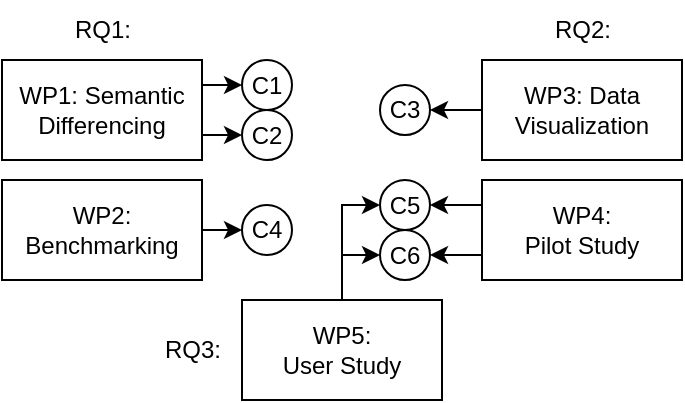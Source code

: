 <mxfile version="21.6.2" type="device">
  <diagram name="Page-1" id="pvO3sQ0XZKxDFmsq5TMd">
    <mxGraphModel dx="524" dy="451" grid="1" gridSize="10" guides="1" tooltips="1" connect="1" arrows="1" fold="1" page="1" pageScale="1" pageWidth="827" pageHeight="1169" math="0" shadow="0">
      <root>
        <mxCell id="0" />
        <mxCell id="1" parent="0" />
        <mxCell id="Kf9XOqzYosUejoMh7fGY-119" style="edgeStyle=orthogonalEdgeStyle;rounded=0;orthogonalLoop=1;jettySize=auto;html=1;exitX=1;exitY=0.25;exitDx=0;exitDy=0;entryX=0;entryY=0.5;entryDx=0;entryDy=0;" edge="1" parent="1" source="Kf9XOqzYosUejoMh7fGY-58" target="Kf9XOqzYosUejoMh7fGY-64">
          <mxGeometry relative="1" as="geometry" />
        </mxCell>
        <mxCell id="Kf9XOqzYosUejoMh7fGY-120" style="edgeStyle=orthogonalEdgeStyle;rounded=0;orthogonalLoop=1;jettySize=auto;html=1;exitX=1;exitY=0.75;exitDx=0;exitDy=0;entryX=0;entryY=0.5;entryDx=0;entryDy=0;" edge="1" parent="1" source="Kf9XOqzYosUejoMh7fGY-58" target="Kf9XOqzYosUejoMh7fGY-63">
          <mxGeometry relative="1" as="geometry" />
        </mxCell>
        <mxCell id="Kf9XOqzYosUejoMh7fGY-58" value="WP1: Semantic &lt;br&gt;Differencing" style="rounded=0;whiteSpace=wrap;html=1;" vertex="1" parent="1">
          <mxGeometry x="150" y="670" width="100" height="50" as="geometry" />
        </mxCell>
        <mxCell id="Kf9XOqzYosUejoMh7fGY-59" value="WP2: &lt;br&gt;Benchmarking" style="rounded=0;whiteSpace=wrap;html=1;" vertex="1" parent="1">
          <mxGeometry x="150" y="730" width="100" height="50" as="geometry" />
        </mxCell>
        <mxCell id="Kf9XOqzYosUejoMh7fGY-60" value="WP3: Data Visualization" style="rounded=0;whiteSpace=wrap;html=1;" vertex="1" parent="1">
          <mxGeometry x="390" y="670" width="100" height="50" as="geometry" />
        </mxCell>
        <mxCell id="Kf9XOqzYosUejoMh7fGY-117" style="edgeStyle=orthogonalEdgeStyle;rounded=0;orthogonalLoop=1;jettySize=auto;html=1;exitX=0;exitY=0.25;exitDx=0;exitDy=0;entryX=1;entryY=0.5;entryDx=0;entryDy=0;" edge="1" parent="1" source="Kf9XOqzYosUejoMh7fGY-61" target="Kf9XOqzYosUejoMh7fGY-67">
          <mxGeometry relative="1" as="geometry" />
        </mxCell>
        <mxCell id="Kf9XOqzYosUejoMh7fGY-118" style="edgeStyle=orthogonalEdgeStyle;rounded=0;orthogonalLoop=1;jettySize=auto;html=1;exitX=0;exitY=0.75;exitDx=0;exitDy=0;entryX=1;entryY=0.5;entryDx=0;entryDy=0;" edge="1" parent="1" source="Kf9XOqzYosUejoMh7fGY-61" target="Kf9XOqzYosUejoMh7fGY-68">
          <mxGeometry relative="1" as="geometry" />
        </mxCell>
        <mxCell id="Kf9XOqzYosUejoMh7fGY-61" value="WP4: &lt;br&gt;Pilot Study" style="rounded=0;whiteSpace=wrap;html=1;" vertex="1" parent="1">
          <mxGeometry x="390" y="730" width="100" height="50" as="geometry" />
        </mxCell>
        <mxCell id="Kf9XOqzYosUejoMh7fGY-82" style="edgeStyle=orthogonalEdgeStyle;rounded=0;orthogonalLoop=1;jettySize=auto;html=1;exitX=0.5;exitY=0;exitDx=0;exitDy=0;entryX=0;entryY=0.5;entryDx=0;entryDy=0;" edge="1" parent="1" source="Kf9XOqzYosUejoMh7fGY-62" target="Kf9XOqzYosUejoMh7fGY-67">
          <mxGeometry relative="1" as="geometry">
            <mxPoint x="330" y="720" as="targetPoint" />
            <Array as="points">
              <mxPoint x="320" y="743" />
            </Array>
          </mxGeometry>
        </mxCell>
        <mxCell id="Kf9XOqzYosUejoMh7fGY-85" style="edgeStyle=orthogonalEdgeStyle;rounded=0;orthogonalLoop=1;jettySize=auto;html=1;exitX=0.5;exitY=0;exitDx=0;exitDy=0;entryX=0;entryY=0.5;entryDx=0;entryDy=0;" edge="1" parent="1" source="Kf9XOqzYosUejoMh7fGY-62" target="Kf9XOqzYosUejoMh7fGY-68">
          <mxGeometry relative="1" as="geometry">
            <Array as="points">
              <mxPoint x="320" y="768" />
            </Array>
          </mxGeometry>
        </mxCell>
        <mxCell id="Kf9XOqzYosUejoMh7fGY-62" value="WP5: &lt;br&gt;User Study" style="rounded=0;whiteSpace=wrap;html=1;" vertex="1" parent="1">
          <mxGeometry x="270" y="790" width="100" height="50" as="geometry" />
        </mxCell>
        <mxCell id="Kf9XOqzYosUejoMh7fGY-63" value="C2" style="ellipse;whiteSpace=wrap;html=1;aspect=fixed;" vertex="1" parent="1">
          <mxGeometry x="270" y="695" width="25" height="25" as="geometry" />
        </mxCell>
        <mxCell id="Kf9XOqzYosUejoMh7fGY-64" value="C1" style="ellipse;whiteSpace=wrap;html=1;aspect=fixed;" vertex="1" parent="1">
          <mxGeometry x="270" y="670" width="25" height="25" as="geometry" />
        </mxCell>
        <mxCell id="Kf9XOqzYosUejoMh7fGY-65" value="C3" style="ellipse;whiteSpace=wrap;html=1;aspect=fixed;" vertex="1" parent="1">
          <mxGeometry x="339" y="682.5" width="25" height="25" as="geometry" />
        </mxCell>
        <mxCell id="Kf9XOqzYosUejoMh7fGY-66" value="C4" style="ellipse;whiteSpace=wrap;html=1;aspect=fixed;" vertex="1" parent="1">
          <mxGeometry x="270" y="742.5" width="25" height="25" as="geometry" />
        </mxCell>
        <mxCell id="Kf9XOqzYosUejoMh7fGY-67" value="C5" style="ellipse;whiteSpace=wrap;html=1;aspect=fixed;" vertex="1" parent="1">
          <mxGeometry x="339" y="730" width="25" height="25" as="geometry" />
        </mxCell>
        <mxCell id="Kf9XOqzYosUejoMh7fGY-68" value="C6" style="ellipse;whiteSpace=wrap;html=1;aspect=fixed;" vertex="1" parent="1">
          <mxGeometry x="339" y="755" width="25" height="25" as="geometry" />
        </mxCell>
        <mxCell id="Kf9XOqzYosUejoMh7fGY-70" style="rounded=0;orthogonalLoop=1;jettySize=auto;html=1;exitX=1;exitY=0.5;exitDx=0;exitDy=0;entryX=0;entryY=0.5;entryDx=0;entryDy=0;" edge="1" parent="1" source="Kf9XOqzYosUejoMh7fGY-59" target="Kf9XOqzYosUejoMh7fGY-66">
          <mxGeometry relative="1" as="geometry">
            <mxPoint x="325.5" y="870" as="sourcePoint" />
            <mxPoint x="350.5" y="890" as="targetPoint" />
          </mxGeometry>
        </mxCell>
        <mxCell id="Kf9XOqzYosUejoMh7fGY-71" style="rounded=0;orthogonalLoop=1;jettySize=auto;html=1;exitX=0;exitY=0.5;exitDx=0;exitDy=0;entryX=1;entryY=0.5;entryDx=0;entryDy=0;" edge="1" parent="1" source="Kf9XOqzYosUejoMh7fGY-60" target="Kf9XOqzYosUejoMh7fGY-65">
          <mxGeometry relative="1" as="geometry">
            <mxPoint x="385.5" y="1000" as="sourcePoint" />
            <mxPoint x="375.5" y="985" as="targetPoint" />
          </mxGeometry>
        </mxCell>
        <mxCell id="Kf9XOqzYosUejoMh7fGY-76" value="RQ1:" style="text;html=1;align=center;verticalAlign=middle;resizable=0;points=[];autosize=1;strokeColor=none;fillColor=none;" vertex="1" parent="1">
          <mxGeometry x="175" y="640" width="50" height="30" as="geometry" />
        </mxCell>
        <mxCell id="Kf9XOqzYosUejoMh7fGY-77" value="RQ2:" style="text;html=1;align=center;verticalAlign=middle;resizable=0;points=[];autosize=1;strokeColor=none;fillColor=none;" vertex="1" parent="1">
          <mxGeometry x="415" y="640" width="50" height="30" as="geometry" />
        </mxCell>
        <mxCell id="Kf9XOqzYosUejoMh7fGY-78" value="RQ3:" style="text;html=1;align=center;verticalAlign=middle;resizable=0;points=[];autosize=1;strokeColor=none;fillColor=none;" vertex="1" parent="1">
          <mxGeometry x="220" y="800" width="50" height="30" as="geometry" />
        </mxCell>
      </root>
    </mxGraphModel>
  </diagram>
</mxfile>
